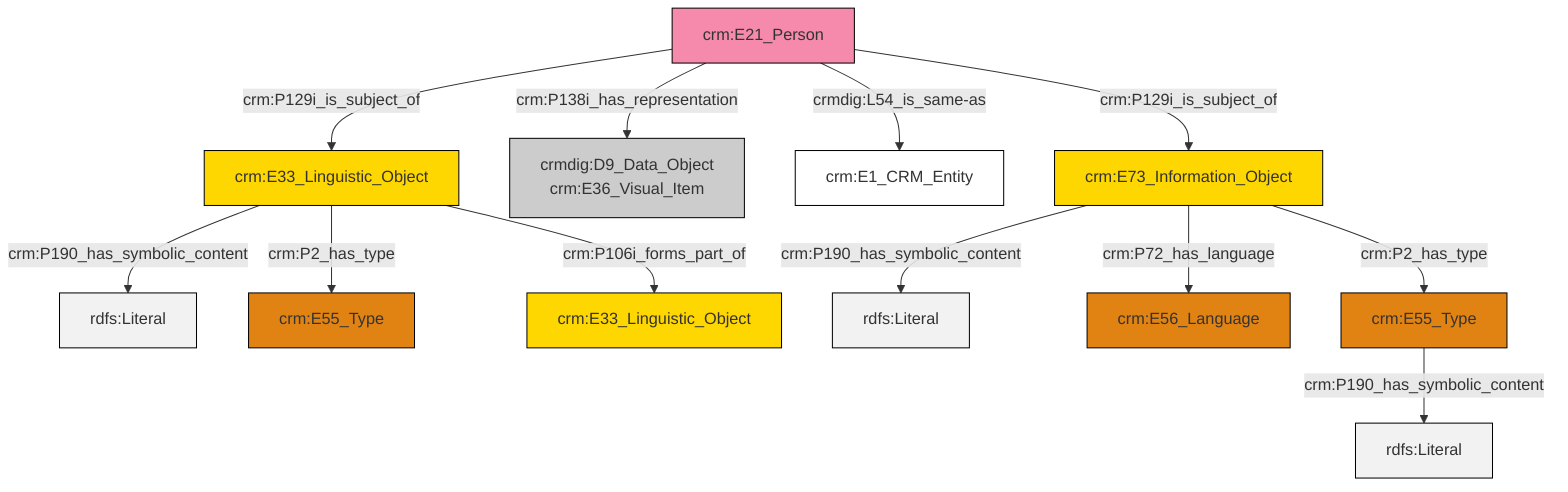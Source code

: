 graph TD
classDef Literal fill:#f2f2f2,stroke:#000000;
classDef CRM_Entity fill:#FFFFFF,stroke:#000000;
classDef Temporal_Entity fill:#00C9E6, stroke:#000000;
classDef Type fill:#E18312, stroke:#000000;
classDef Time-Span fill:#2C9C91, stroke:#000000;
classDef Appellation fill:#FFEB7F, stroke:#000000;
classDef Place fill:#008836, stroke:#000000;
classDef Persistent_Item fill:#B266B2, stroke:#000000;
classDef Conceptual_Object fill:#FFD700, stroke:#000000;
classDef Physical_Thing fill:#D2B48C, stroke:#000000;
classDef Actor fill:#f58aad, stroke:#000000;
classDef PC_Classes fill:#4ce600, stroke:#000000;
classDef Multi fill:#cccccc,stroke:#000000;

0["crm:E21_Person"]:::Actor -->|crm:P129i_is_subject_of| 1["crm:E33_Linguistic_Object"]:::Conceptual_Object
2["crm:E73_Information_Object"]:::Conceptual_Object -->|crm:P190_has_symbolic_content| 3[rdfs:Literal]:::Literal
0["crm:E21_Person"]:::Actor -->|crm:P138i_has_representation| 9["crmdig:D9_Data_Object<br>crm:E36_Visual_Item"]:::Multi
1["crm:E33_Linguistic_Object"]:::Conceptual_Object -->|crm:P190_has_symbolic_content| 12[rdfs:Literal]:::Literal
1["crm:E33_Linguistic_Object"]:::Conceptual_Object -->|crm:P2_has_type| 10["crm:E55_Type"]:::Type
0["crm:E21_Person"]:::Actor -->|crmdig:L54_is_same-as| 5["crm:E1_CRM_Entity"]:::CRM_Entity
7["crm:E55_Type"]:::Type -->|crm:P190_has_symbolic_content| 18[rdfs:Literal]:::Literal
2["crm:E73_Information_Object"]:::Conceptual_Object -->|crm:P72_has_language| 15["crm:E56_Language"]:::Type
1["crm:E33_Linguistic_Object"]:::Conceptual_Object -->|crm:P106i_forms_part_of| 19["crm:E33_Linguistic_Object"]:::Conceptual_Object
2["crm:E73_Information_Object"]:::Conceptual_Object -->|crm:P2_has_type| 7["crm:E55_Type"]:::Type
0["crm:E21_Person"]:::Actor -->|crm:P129i_is_subject_of| 2["crm:E73_Information_Object"]:::Conceptual_Object